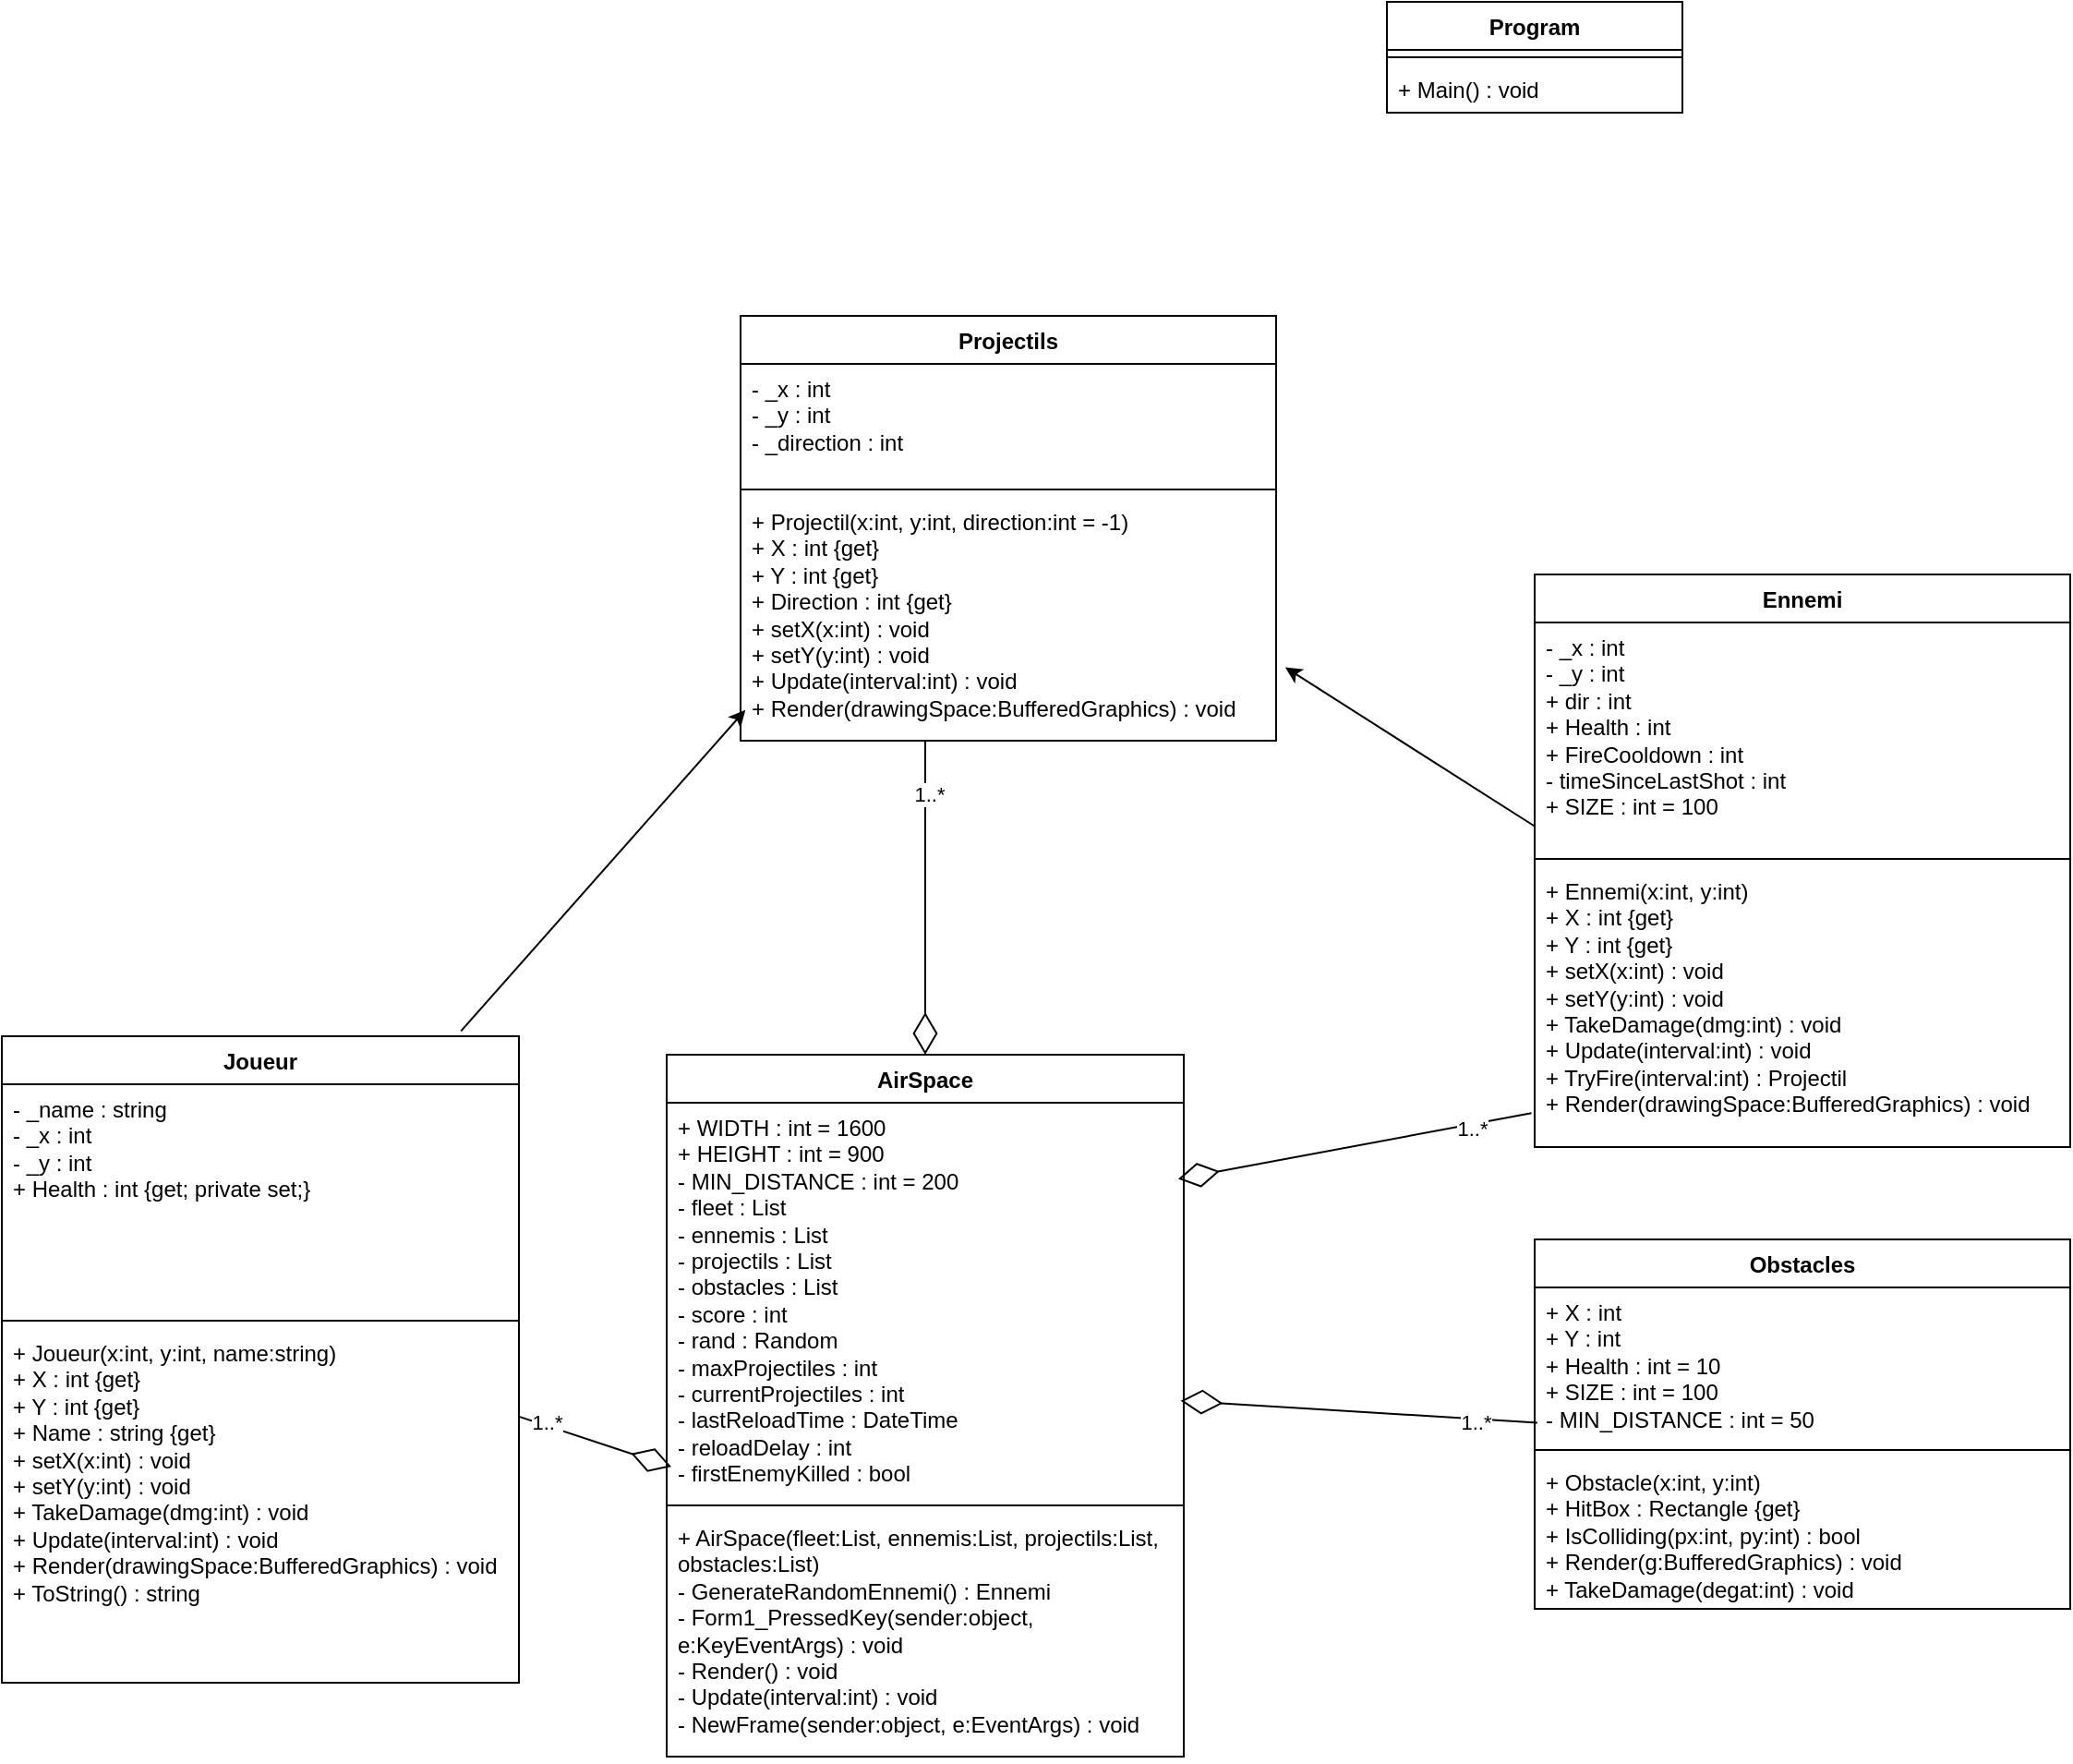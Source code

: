 <mxfile version="28.0.6">
  <diagram name="Page-1" id="e5j8Sl45oKZgBSBgWFKE">
    <mxGraphModel dx="1062" dy="912" grid="1" gridSize="10" guides="1" tooltips="1" connect="1" arrows="1" fold="1" page="1" pageScale="1" pageWidth="827" pageHeight="1169" math="0" shadow="0">
      <root>
        <mxCell id="0" />
        <mxCell id="1" parent="0" />
        <mxCell id="HqMTzFL9fHW9Ds_trWFD-6" value="Joueur" style="swimlane;fontStyle=1;align=center;verticalAlign=top;childLayout=stackLayout;horizontal=1;startSize=26;horizontalStack=0;resizeParent=1;resizeParentMax=0;resizeLast=0;collapsible=1;marginBottom=0;whiteSpace=wrap;html=1;" parent="1" vertex="1">
          <mxGeometry x="40" y="700" width="280" height="350" as="geometry" />
        </mxCell>
        <mxCell id="HqMTzFL9fHW9Ds_trWFD-7" value="- _name : string&#xa;- _x : int&#xa;- _y : int&#xa;+ Health : int {get; private set;}" style="text;strokeColor=none;fillColor=none;align=left;verticalAlign=top;spacingLeft=4;spacingRight=4;overflow=hidden;rotatable=0;points=[[0,0.5],[1,0.5]];portConstraint=eastwest;whiteSpace=wrap;html=1;" parent="HqMTzFL9fHW9Ds_trWFD-6" vertex="1">
          <mxGeometry y="26" width="280" height="124" as="geometry" />
        </mxCell>
        <mxCell id="HqMTzFL9fHW9Ds_trWFD-8" value="" style="line;strokeWidth=1;fillColor=none;align=left;verticalAlign=middle;spacingTop=-1;spacingLeft=3;spacingRight=3;rotatable=0;labelPosition=right;points=[];portConstraint=eastwest;strokeColor=inherit;" parent="HqMTzFL9fHW9Ds_trWFD-6" vertex="1">
          <mxGeometry y="150" width="280" height="8" as="geometry" />
        </mxCell>
        <mxCell id="HqMTzFL9fHW9Ds_trWFD-9" value="+ Joueur(x:int, y:int, name:string)&#xa;+ X : int {get}&#xa;+ Y : int {get}&#xa;+ Name : string {get}&#xa;+ setX(x:int) : void&#xa;+ setY(y:int) : void&#xa;+ TakeDamage(dmg:int) : void&#xa;+ Update(interval:int) : void&#xa;+ Render(drawingSpace:BufferedGraphics) : void&#xa;+ ToString() : string" style="text;strokeColor=none;fillColor=none;align=left;verticalAlign=top;spacingLeft=4;spacingRight=4;overflow=hidden;rotatable=0;points=[[0,0.5],[1,0.5]];portConstraint=eastwest;whiteSpace=wrap;html=1;" parent="HqMTzFL9fHW9Ds_trWFD-6" vertex="1">
          <mxGeometry y="158" width="280" height="192" as="geometry" />
        </mxCell>
        <mxCell id="6Q-wY-inMsUp5v7XFetI-81" value="Ennemi" style="swimlane;fontStyle=1;align=center;verticalAlign=top;childLayout=stackLayout;horizontal=1;startSize=26;horizontalStack=0;resizeParent=1;resizeParentMax=0;resizeLast=0;collapsible=1;marginBottom=0;whiteSpace=wrap;html=1;" vertex="1" parent="1">
          <mxGeometry x="870" y="450" width="290" height="310" as="geometry" />
        </mxCell>
        <mxCell id="6Q-wY-inMsUp5v7XFetI-82" value="- _x : int&#xa;- _y : int&#xa;+ dir : int&#xa;+ Health : int&#xa;+ FireCooldown : int&#xa;- timeSinceLastShot : int&#xa;+ SIZE : int = 100" style="text;strokeColor=none;fillColor=none;align=left;verticalAlign=top;spacingLeft=4;spacingRight=4;overflow=hidden;rotatable=0;points=[[0,0.5],[1,0.5]];portConstraint=eastwest;whiteSpace=wrap;html=1;" vertex="1" parent="6Q-wY-inMsUp5v7XFetI-81">
          <mxGeometry y="26" width="290" height="124" as="geometry" />
        </mxCell>
        <mxCell id="6Q-wY-inMsUp5v7XFetI-83" value="" style="line;strokeWidth=1;fillColor=none;align=left;verticalAlign=middle;spacingTop=-1;spacingLeft=3;spacingRight=3;rotatable=0;labelPosition=right;points=[];portConstraint=eastwest;strokeColor=inherit;" vertex="1" parent="6Q-wY-inMsUp5v7XFetI-81">
          <mxGeometry y="150" width="290" height="8" as="geometry" />
        </mxCell>
        <mxCell id="6Q-wY-inMsUp5v7XFetI-84" value="+ Ennemi(x:int, y:int)&#xa;+ X : int {get}&#xa;+ Y : int {get}&#xa;+ setX(x:int) : void&#xa;+ setY(y:int) : void&#xa;+ TakeDamage(dmg:int) : void&#xa;+ Update(interval:int) : void&#xa;+ TryFire(interval:int) : Projectil&#xa;+ Render(drawingSpace:BufferedGraphics) : void" style="text;strokeColor=none;fillColor=none;align=left;verticalAlign=top;spacingLeft=4;spacingRight=4;overflow=hidden;rotatable=0;points=[[0,0.5],[1,0.5]];portConstraint=eastwest;whiteSpace=wrap;html=1;" vertex="1" parent="6Q-wY-inMsUp5v7XFetI-81">
          <mxGeometry y="158" width="290" height="152" as="geometry" />
        </mxCell>
        <mxCell id="6Q-wY-inMsUp5v7XFetI-85" value="Projectils" style="swimlane;fontStyle=1;align=center;verticalAlign=top;childLayout=stackLayout;horizontal=1;startSize=26;horizontalStack=0;resizeParent=1;resizeParentMax=0;resizeLast=0;collapsible=1;marginBottom=0;whiteSpace=wrap;html=1;" vertex="1" parent="1">
          <mxGeometry x="440" y="310" width="290" height="230" as="geometry" />
        </mxCell>
        <mxCell id="6Q-wY-inMsUp5v7XFetI-86" value="- _x : int&#xa;- _y : int&#xa;- _direction : int" style="text;strokeColor=none;fillColor=none;align=left;verticalAlign=top;spacingLeft=4;spacingRight=4;overflow=hidden;rotatable=0;points=[[0,0.5],[1,0.5]];portConstraint=eastwest;whiteSpace=wrap;html=1;" vertex="1" parent="6Q-wY-inMsUp5v7XFetI-85">
          <mxGeometry y="26" width="290" height="64" as="geometry" />
        </mxCell>
        <mxCell id="6Q-wY-inMsUp5v7XFetI-87" value="" style="line;strokeWidth=1;fillColor=none;align=left;verticalAlign=middle;spacingTop=-1;spacingLeft=3;spacingRight=3;rotatable=0;labelPosition=right;points=[];portConstraint=eastwest;strokeColor=inherit;" vertex="1" parent="6Q-wY-inMsUp5v7XFetI-85">
          <mxGeometry y="90" width="290" height="8" as="geometry" />
        </mxCell>
        <mxCell id="6Q-wY-inMsUp5v7XFetI-88" value="+ Projectil(x:int, y:int, direction:int = -1)&#xa;+ X : int {get}&#xa;+ Y : int {get}&#xa;+ Direction : int {get}&#xa;+ setX(x:int) : void&#xa;+ setY(y:int) : void&#xa;+ Update(interval:int) : void&#xa;+ Render(drawingSpace:BufferedGraphics) : void" style="text;strokeColor=none;fillColor=none;align=left;verticalAlign=top;spacingLeft=4;spacingRight=4;overflow=hidden;rotatable=0;points=[[0,0.5],[1,0.5]];portConstraint=eastwest;whiteSpace=wrap;html=1;" vertex="1" parent="6Q-wY-inMsUp5v7XFetI-85">
          <mxGeometry y="98" width="290" height="132" as="geometry" />
        </mxCell>
        <mxCell id="6Q-wY-inMsUp5v7XFetI-93" value="AirSpace" style="swimlane;fontStyle=1;align=center;verticalAlign=top;childLayout=stackLayout;horizontal=1;startSize=26;horizontalStack=0;resizeParent=1;resizeParentMax=0;resizeLast=0;collapsible=1;marginBottom=0;whiteSpace=wrap;html=1;" vertex="1" parent="1">
          <mxGeometry x="400" y="710" width="280" height="380" as="geometry" />
        </mxCell>
        <mxCell id="6Q-wY-inMsUp5v7XFetI-94" value="+ WIDTH : int = 1600&#xa;+ HEIGHT : int = 900&#xa;- MIN_DISTANCE : int = 200&#xa;- fleet : List&lt;Joueur&gt;&#xa;- ennemis : List&lt;Ennemi&gt;&#xa;- projectils : List&lt;Projectil&gt;&#xa;- obstacles : List&lt;Obstacle&gt;&#xa;- score : int&#xa;- rand : Random&#xa;- maxProjectiles : int&#xa;- currentProjectiles : int&#xa;- lastReloadTime : DateTime&#xa;- reloadDelay : int&#xa;- firstEnemyKilled : bool" style="text;strokeColor=none;fillColor=none;align=left;verticalAlign=top;spacingLeft=4;spacingRight=4;overflow=hidden;rotatable=0;points=[[0,0.5],[1,0.5]];portConstraint=eastwest;whiteSpace=wrap;html=1;" vertex="1" parent="6Q-wY-inMsUp5v7XFetI-93">
          <mxGeometry y="26" width="280" height="214" as="geometry" />
        </mxCell>
        <mxCell id="6Q-wY-inMsUp5v7XFetI-95" value="" style="line;strokeWidth=1;fillColor=none;align=left;verticalAlign=middle;spacingTop=-1;spacingLeft=3;spacingRight=3;rotatable=0;labelPosition=right;points=[];portConstraint=eastwest;strokeColor=inherit;" vertex="1" parent="6Q-wY-inMsUp5v7XFetI-93">
          <mxGeometry y="240" width="280" height="8" as="geometry" />
        </mxCell>
        <mxCell id="6Q-wY-inMsUp5v7XFetI-96" value="+ AirSpace(fleet:List&lt;Joueur&gt;, ennemis:List&lt;Ennemi&gt;, projectils:List&lt;Projectil&gt;, obstacles:List&lt;Obstacle&gt;)&#xa;- GenerateRandomEnnemi() : Ennemi&#xa;- Form1_PressedKey(sender:object, e:KeyEventArgs) : void&#xa;- Render() : void&#xa;- Update(interval:int) : void&#xa;- NewFrame(sender:object, e:EventArgs) : void" style="text;strokeColor=none;fillColor=none;align=left;verticalAlign=top;spacingLeft=4;spacingRight=4;overflow=hidden;rotatable=0;points=[[0,0.5],[1,0.5]];portConstraint=eastwest;whiteSpace=wrap;html=1;" vertex="1" parent="6Q-wY-inMsUp5v7XFetI-93">
          <mxGeometry y="248" width="280" height="132" as="geometry" />
        </mxCell>
        <mxCell id="6Q-wY-inMsUp5v7XFetI-97" value="&lt;b&gt;Program&lt;/b&gt;" style="swimlane;fontStyle=1;align=center;verticalAlign=top;childLayout=stackLayout;horizontal=1;startSize=26;horizontalStack=0;resizeParent=1;resizeParentMax=0;resizeLast=0;collapsible=1;marginBottom=0;whiteSpace=wrap;html=1;" vertex="1" parent="1">
          <mxGeometry x="790" y="140" width="160" height="60" as="geometry" />
        </mxCell>
        <mxCell id="6Q-wY-inMsUp5v7XFetI-98" value="" style="line;strokeWidth=1;fillColor=none;align=left;verticalAlign=middle;spacingTop=-1;spacingLeft=3;spacingRight=3;rotatable=0;labelPosition=right;points=[];portConstraint=eastwest;strokeColor=inherit;" vertex="1" parent="6Q-wY-inMsUp5v7XFetI-97">
          <mxGeometry y="26" width="160" height="8" as="geometry" />
        </mxCell>
        <mxCell id="6Q-wY-inMsUp5v7XFetI-99" value="+ Main() : void" style="text;strokeColor=none;fillColor=none;align=left;verticalAlign=top;spacingLeft=4;spacingRight=4;overflow=hidden;rotatable=0;points=[[0,0.5],[1,0.5]];portConstraint=eastwest;whiteSpace=wrap;html=1;" vertex="1" parent="6Q-wY-inMsUp5v7XFetI-97">
          <mxGeometry y="34" width="160" height="26" as="geometry" />
        </mxCell>
        <mxCell id="6Q-wY-inMsUp5v7XFetI-100" value="" style="endArrow=diamondThin;html=1;rounded=0;exitX=0.999;exitY=0.249;exitDx=0;exitDy=0;exitPerimeter=0;entryX=0.009;entryY=0.921;entryDx=0;entryDy=0;endFill=0;endSize=20;entryPerimeter=0;" edge="1" parent="1" source="HqMTzFL9fHW9Ds_trWFD-9" target="6Q-wY-inMsUp5v7XFetI-94">
          <mxGeometry width="50" height="50" relative="1" as="geometry">
            <mxPoint x="240" y="600" as="sourcePoint" />
            <mxPoint x="420" y="1046" as="targetPoint" />
          </mxGeometry>
        </mxCell>
        <mxCell id="6Q-wY-inMsUp5v7XFetI-101" value="1..*" style="edgeLabel;html=1;align=center;verticalAlign=middle;resizable=0;points=[];" vertex="1" connectable="0" parent="6Q-wY-inMsUp5v7XFetI-100">
          <mxGeometry x="-0.656" y="2" relative="1" as="geometry">
            <mxPoint as="offset" />
          </mxGeometry>
        </mxCell>
        <mxCell id="6Q-wY-inMsUp5v7XFetI-102" value="" style="endArrow=diamondThin;html=1;rounded=0;exitX=0.999;exitY=0.249;exitDx=0;exitDy=0;exitPerimeter=0;entryX=0.5;entryY=0;entryDx=0;entryDy=0;endFill=0;endSize=20;" edge="1" parent="1" target="6Q-wY-inMsUp5v7XFetI-93">
          <mxGeometry width="50" height="50" relative="1" as="geometry">
            <mxPoint x="540" y="540" as="sourcePoint" />
            <mxPoint x="623" y="567" as="targetPoint" />
          </mxGeometry>
        </mxCell>
        <mxCell id="6Q-wY-inMsUp5v7XFetI-103" value="1..*" style="edgeLabel;html=1;align=center;verticalAlign=middle;resizable=0;points=[];" vertex="1" connectable="0" parent="6Q-wY-inMsUp5v7XFetI-102">
          <mxGeometry x="-0.656" y="2" relative="1" as="geometry">
            <mxPoint as="offset" />
          </mxGeometry>
        </mxCell>
        <mxCell id="6Q-wY-inMsUp5v7XFetI-104" value="" style="endArrow=diamondThin;html=1;rounded=0;exitX=-0.006;exitY=0.879;exitDx=0;exitDy=0;exitPerimeter=0;entryX=0.989;entryY=0.193;entryDx=0;entryDy=0;endFill=0;endSize=20;entryPerimeter=0;" edge="1" parent="1" source="6Q-wY-inMsUp5v7XFetI-84" target="6Q-wY-inMsUp5v7XFetI-94">
          <mxGeometry width="50" height="50" relative="1" as="geometry">
            <mxPoint x="630" y="700" as="sourcePoint" />
            <mxPoint x="630" y="870" as="targetPoint" />
          </mxGeometry>
        </mxCell>
        <mxCell id="6Q-wY-inMsUp5v7XFetI-105" value="1..*" style="edgeLabel;html=1;align=center;verticalAlign=middle;resizable=0;points=[];" vertex="1" connectable="0" parent="6Q-wY-inMsUp5v7XFetI-104">
          <mxGeometry x="-0.656" y="2" relative="1" as="geometry">
            <mxPoint as="offset" />
          </mxGeometry>
        </mxCell>
        <mxCell id="6Q-wY-inMsUp5v7XFetI-106" value="" style="endArrow=diamondThin;html=1;rounded=0;exitX=0.005;exitY=0.872;exitDx=0;exitDy=0;exitPerimeter=0;entryX=0.994;entryY=0.754;entryDx=0;entryDy=0;endFill=0;endSize=20;entryPerimeter=0;" edge="1" parent="1" source="6Q-wY-inMsUp5v7XFetI-110" target="6Q-wY-inMsUp5v7XFetI-94">
          <mxGeometry width="50" height="50" relative="1" as="geometry">
            <mxPoint x="861.05" y="1116.516" as="sourcePoint" />
            <mxPoint x="840" y="815" as="targetPoint" />
          </mxGeometry>
        </mxCell>
        <mxCell id="6Q-wY-inMsUp5v7XFetI-107" value="1..*" style="edgeLabel;html=1;align=center;verticalAlign=middle;resizable=0;points=[];" vertex="1" connectable="0" parent="6Q-wY-inMsUp5v7XFetI-106">
          <mxGeometry x="-0.656" y="2" relative="1" as="geometry">
            <mxPoint as="offset" />
          </mxGeometry>
        </mxCell>
        <mxCell id="6Q-wY-inMsUp5v7XFetI-109" value="Obstacles" style="swimlane;fontStyle=1;align=center;verticalAlign=top;childLayout=stackLayout;horizontal=1;startSize=26;horizontalStack=0;resizeParent=1;resizeParentMax=0;resizeLast=0;collapsible=1;marginBottom=0;whiteSpace=wrap;html=1;" vertex="1" parent="1">
          <mxGeometry x="870" y="810" width="290" height="200" as="geometry" />
        </mxCell>
        <mxCell id="6Q-wY-inMsUp5v7XFetI-110" value="+ X : int&#xa;+ Y : int&#xa;+ Health : int = 10&#xa;+ SIZE : int = 100&#xa;- MIN_DISTANCE : int = 50" style="text;strokeColor=none;fillColor=none;align=left;verticalAlign=top;spacingLeft=4;spacingRight=4;overflow=hidden;rotatable=0;points=[[0,0.5],[1,0.5]];portConstraint=eastwest;whiteSpace=wrap;html=1;" vertex="1" parent="6Q-wY-inMsUp5v7XFetI-109">
          <mxGeometry y="26" width="290" height="84" as="geometry" />
        </mxCell>
        <mxCell id="6Q-wY-inMsUp5v7XFetI-111" value="" style="line;strokeWidth=1;fillColor=none;align=left;verticalAlign=middle;spacingTop=-1;spacingLeft=3;spacingRight=3;rotatable=0;labelPosition=right;points=[];portConstraint=eastwest;strokeColor=inherit;" vertex="1" parent="6Q-wY-inMsUp5v7XFetI-109">
          <mxGeometry y="110" width="290" height="8" as="geometry" />
        </mxCell>
        <mxCell id="6Q-wY-inMsUp5v7XFetI-112" value="+ Obstacle(x:int, y:int)&#xa;+ HitBox : Rectangle {get}&#xa;+ IsColliding(px:int, py:int) : bool&#xa;+ Render(g:BufferedGraphics) : void&#xa;+ TakeDamage(degat:int) : void" style="text;strokeColor=none;fillColor=none;align=left;verticalAlign=top;spacingLeft=4;spacingRight=4;overflow=hidden;rotatable=0;points=[[0,0.5],[1,0.5]];portConstraint=eastwest;whiteSpace=wrap;html=1;" vertex="1" parent="6Q-wY-inMsUp5v7XFetI-109">
          <mxGeometry y="118" width="290" height="82" as="geometry" />
        </mxCell>
        <mxCell id="6Q-wY-inMsUp5v7XFetI-113" value="" style="endArrow=classic;html=1;rounded=0;exitX=0.001;exitY=0.891;exitDx=0;exitDy=0;exitPerimeter=0;entryX=1.017;entryY=0.699;entryDx=0;entryDy=0;entryPerimeter=0;" edge="1" parent="1" source="6Q-wY-inMsUp5v7XFetI-82" target="6Q-wY-inMsUp5v7XFetI-88">
          <mxGeometry width="50" height="50" relative="1" as="geometry">
            <mxPoint x="860" y="610" as="sourcePoint" />
            <mxPoint x="700" y="660" as="targetPoint" />
          </mxGeometry>
        </mxCell>
        <mxCell id="6Q-wY-inMsUp5v7XFetI-114" value="" style="endArrow=classic;html=1;rounded=0;exitX=0.888;exitY=-0.008;exitDx=0;exitDy=0;exitPerimeter=0;entryX=0.009;entryY=0.874;entryDx=0;entryDy=0;entryPerimeter=0;" edge="1" parent="1" source="HqMTzFL9fHW9Ds_trWFD-6" target="6Q-wY-inMsUp5v7XFetI-88">
          <mxGeometry width="50" height="50" relative="1" as="geometry">
            <mxPoint x="935" y="616" as="sourcePoint" />
            <mxPoint x="800" y="530" as="targetPoint" />
          </mxGeometry>
        </mxCell>
      </root>
    </mxGraphModel>
  </diagram>
</mxfile>
